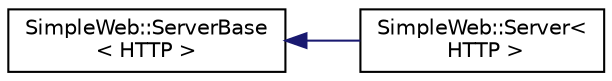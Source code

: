 digraph "Graphical Class Hierarchy"
{
  edge [fontname="Helvetica",fontsize="10",labelfontname="Helvetica",labelfontsize="10"];
  node [fontname="Helvetica",fontsize="10",shape=record];
  rankdir="LR";
  Node1 [label="SimpleWeb::ServerBase\l\< HTTP \>",height=0.2,width=0.4,color="black", fillcolor="white", style="filled",URL="$classSimpleWeb_1_1ServerBase.html"];
  Node1 -> Node2 [dir="back",color="midnightblue",fontsize="10",style="solid",fontname="Helvetica"];
  Node2 [label="SimpleWeb::Server\<\l HTTP \>",height=0.2,width=0.4,color="black", fillcolor="white", style="filled",URL="$classSimpleWeb_1_1Server_3_01HTTP_01_4.html"];
}
